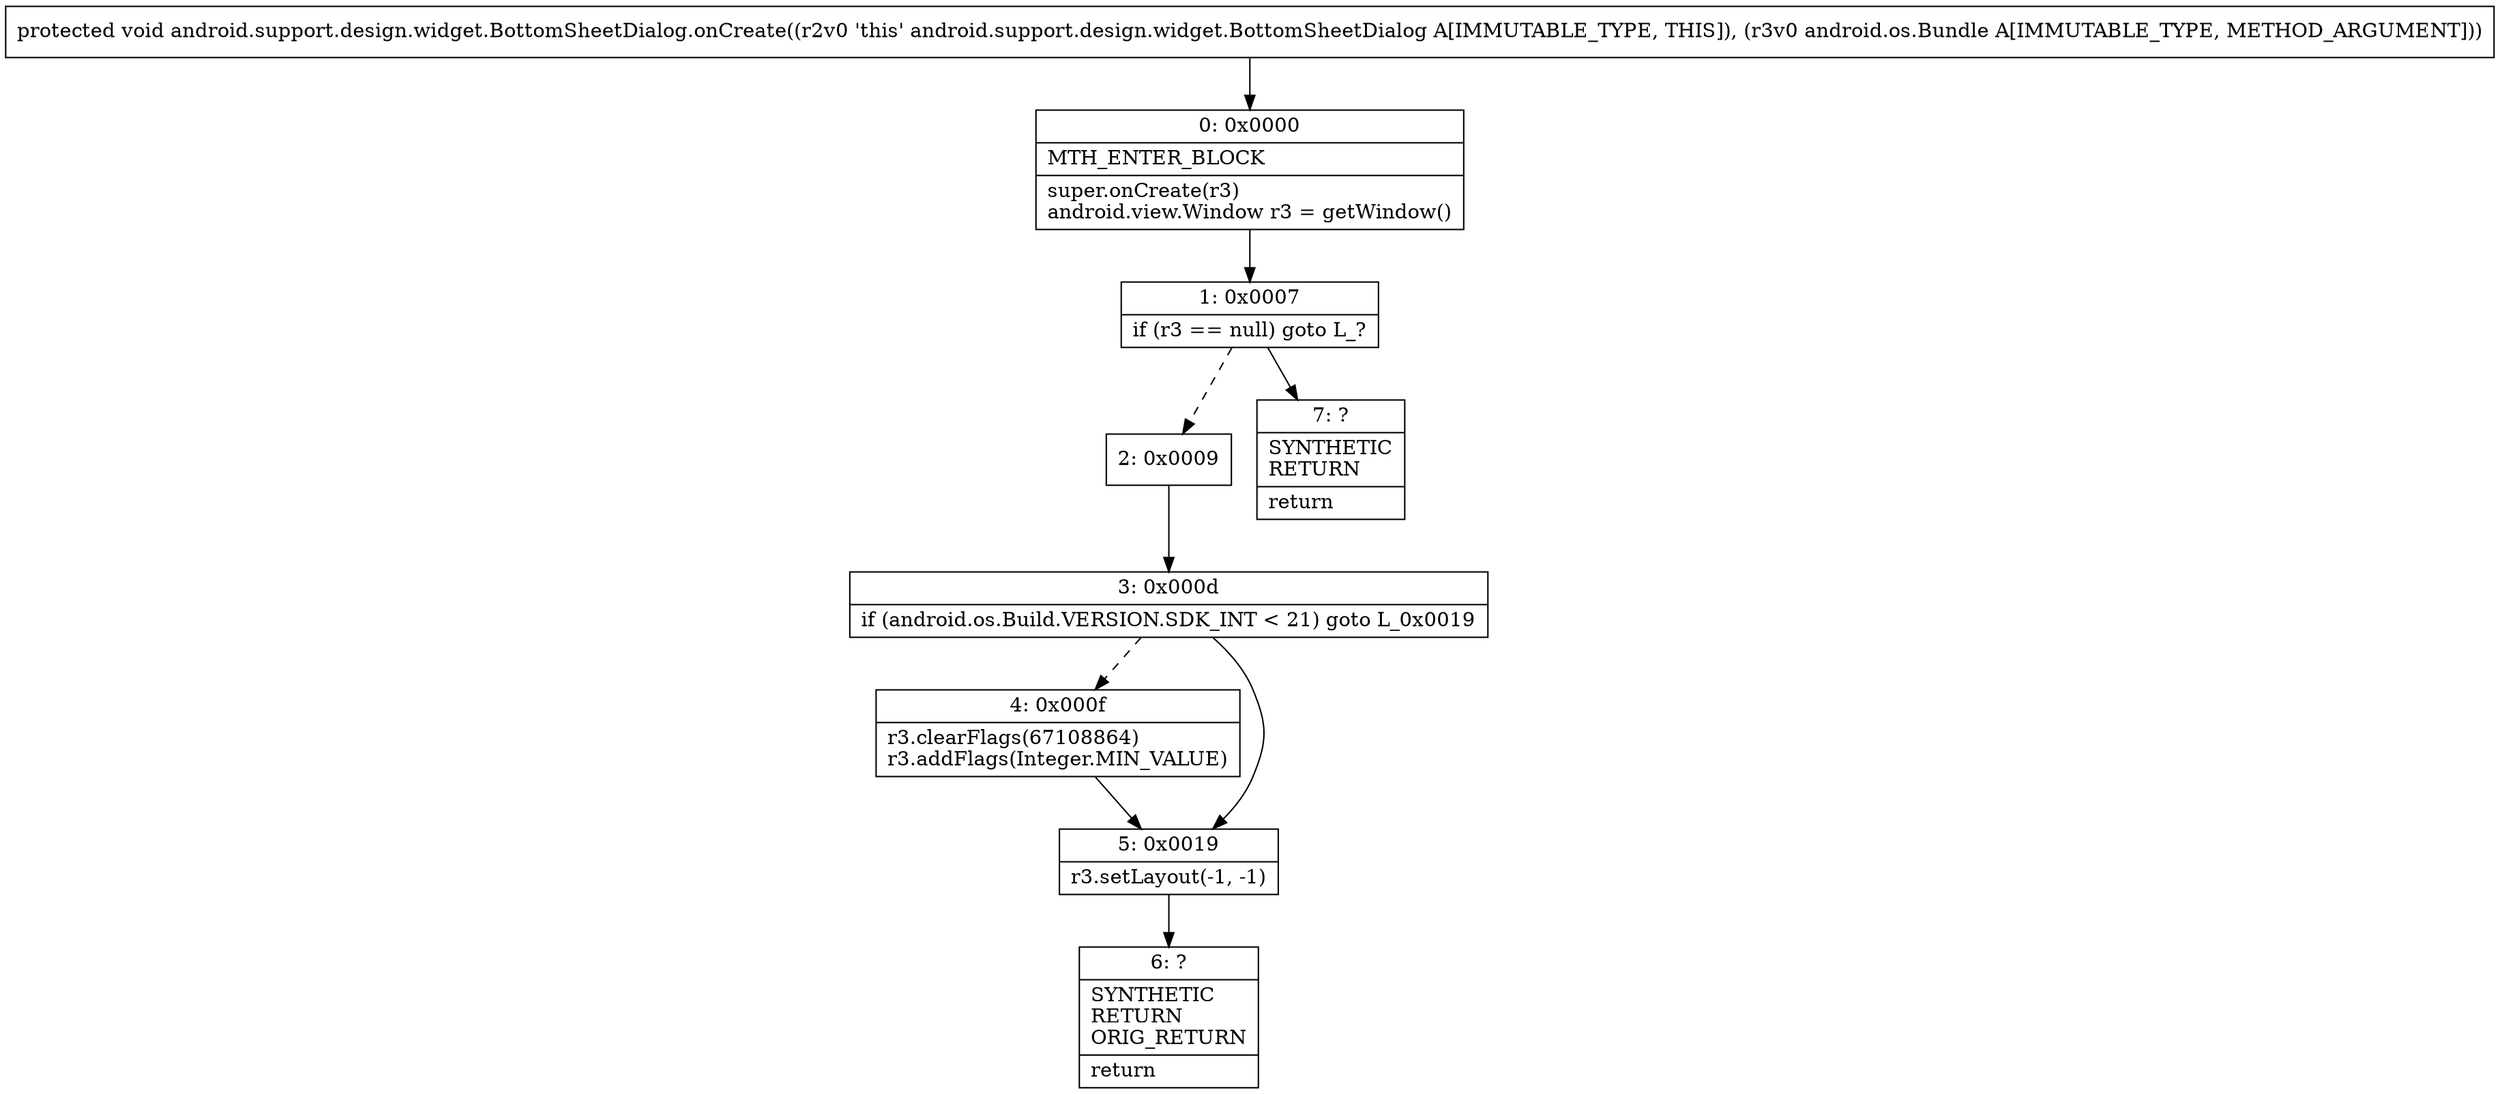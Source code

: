 digraph "CFG forandroid.support.design.widget.BottomSheetDialog.onCreate(Landroid\/os\/Bundle;)V" {
Node_0 [shape=record,label="{0\:\ 0x0000|MTH_ENTER_BLOCK\l|super.onCreate(r3)\landroid.view.Window r3 = getWindow()\l}"];
Node_1 [shape=record,label="{1\:\ 0x0007|if (r3 == null) goto L_?\l}"];
Node_2 [shape=record,label="{2\:\ 0x0009}"];
Node_3 [shape=record,label="{3\:\ 0x000d|if (android.os.Build.VERSION.SDK_INT \< 21) goto L_0x0019\l}"];
Node_4 [shape=record,label="{4\:\ 0x000f|r3.clearFlags(67108864)\lr3.addFlags(Integer.MIN_VALUE)\l}"];
Node_5 [shape=record,label="{5\:\ 0x0019|r3.setLayout(\-1, \-1)\l}"];
Node_6 [shape=record,label="{6\:\ ?|SYNTHETIC\lRETURN\lORIG_RETURN\l|return\l}"];
Node_7 [shape=record,label="{7\:\ ?|SYNTHETIC\lRETURN\l|return\l}"];
MethodNode[shape=record,label="{protected void android.support.design.widget.BottomSheetDialog.onCreate((r2v0 'this' android.support.design.widget.BottomSheetDialog A[IMMUTABLE_TYPE, THIS]), (r3v0 android.os.Bundle A[IMMUTABLE_TYPE, METHOD_ARGUMENT])) }"];
MethodNode -> Node_0;
Node_0 -> Node_1;
Node_1 -> Node_2[style=dashed];
Node_1 -> Node_7;
Node_2 -> Node_3;
Node_3 -> Node_4[style=dashed];
Node_3 -> Node_5;
Node_4 -> Node_5;
Node_5 -> Node_6;
}

